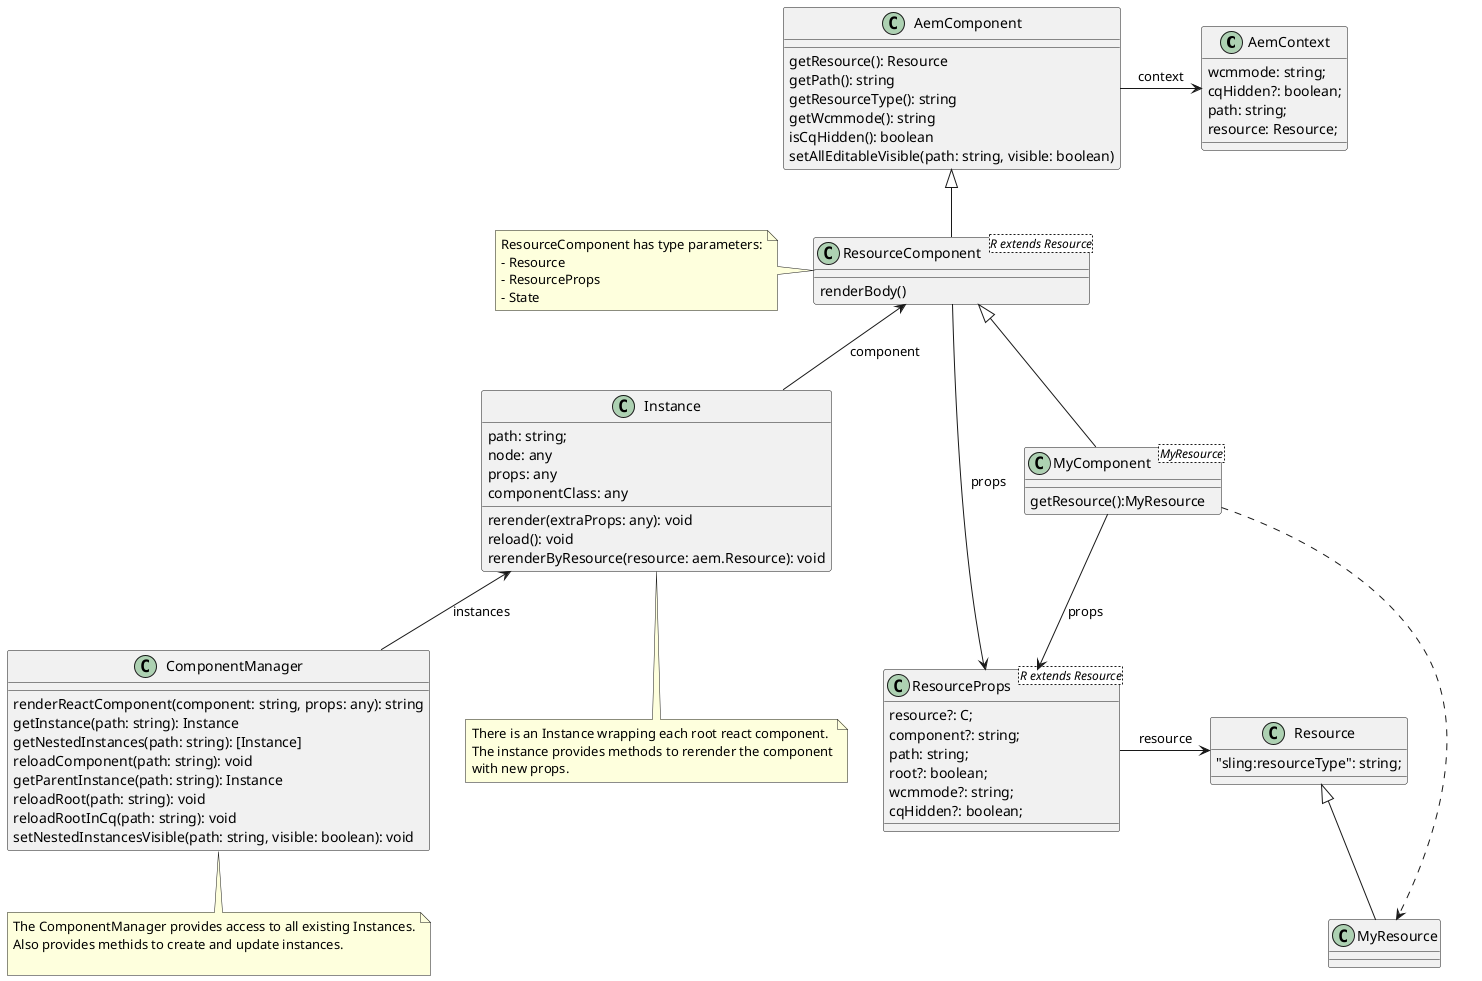 @startuml



class AemContext {
    wcmmode: string;
    cqHidden?: boolean;
    path: string;
    resource: Resource;
}

class AemComponent {

    getResource(): Resource
    getPath(): string
    getResourceType(): string
    getWcmmode(): string
    isCqHidden(): boolean
    setAllEditableVisible(path: string, visible: boolean)
}

AemComponent -> AemContext : context

class Resource {
    "sling:resourceType": string;
}

class ResourceProps<R extends Resource> {
    resource?: C;
    component?: string;
    path: string;
    root?: boolean;
    wcmmode?: string;
    cqHidden?: boolean;

}

ResourceProps -> Resource : resource

class ResourceComponent<R extends Resource> extends AemComponent{
    renderBody()
}

note left of ResourceComponent
ResourceComponent has type parameters:
- Resource
- ResourceProps
- State
end note


ResourceComponent -> ResourceProps : props


class MyComponent<MyResource> extends ResourceComponent {
    getResource():MyResource
}

class MyResource extends Resource {
}

MyComponent --> ResourceProps : props

MyComponent .> MyResource

class Instance {
    path: string;
    node: any
    props: any
    componentClass: any

    rerender(extraProps: any): void
    reload(): void
    rerenderByResource(resource: aem.Resource): void
}

Instance -up-> ResourceComponent : component

note bottom of Instance
There is an Instance wrapping each root react component.
The instance provides methods to rerender the component
with new props.
end note

class ComponentManager {
    renderReactComponent(component: string, props: any): string
    getInstance(path: string): Instance
    getNestedInstances(path: string): [Instance]
    reloadComponent(path: string): void
    getParentInstance(path: string): Instance
    reloadRoot(path: string): void
    reloadRootInCq(path: string): void
    setNestedInstancesVisible(path: string, visible: boolean): void
}

ComponentManager -up-> Instance : instances

note bottom of ComponentManager
The ComponentManager provides access to all existing Instances.
Also provides methids to create and update instances.

end note


@enduml